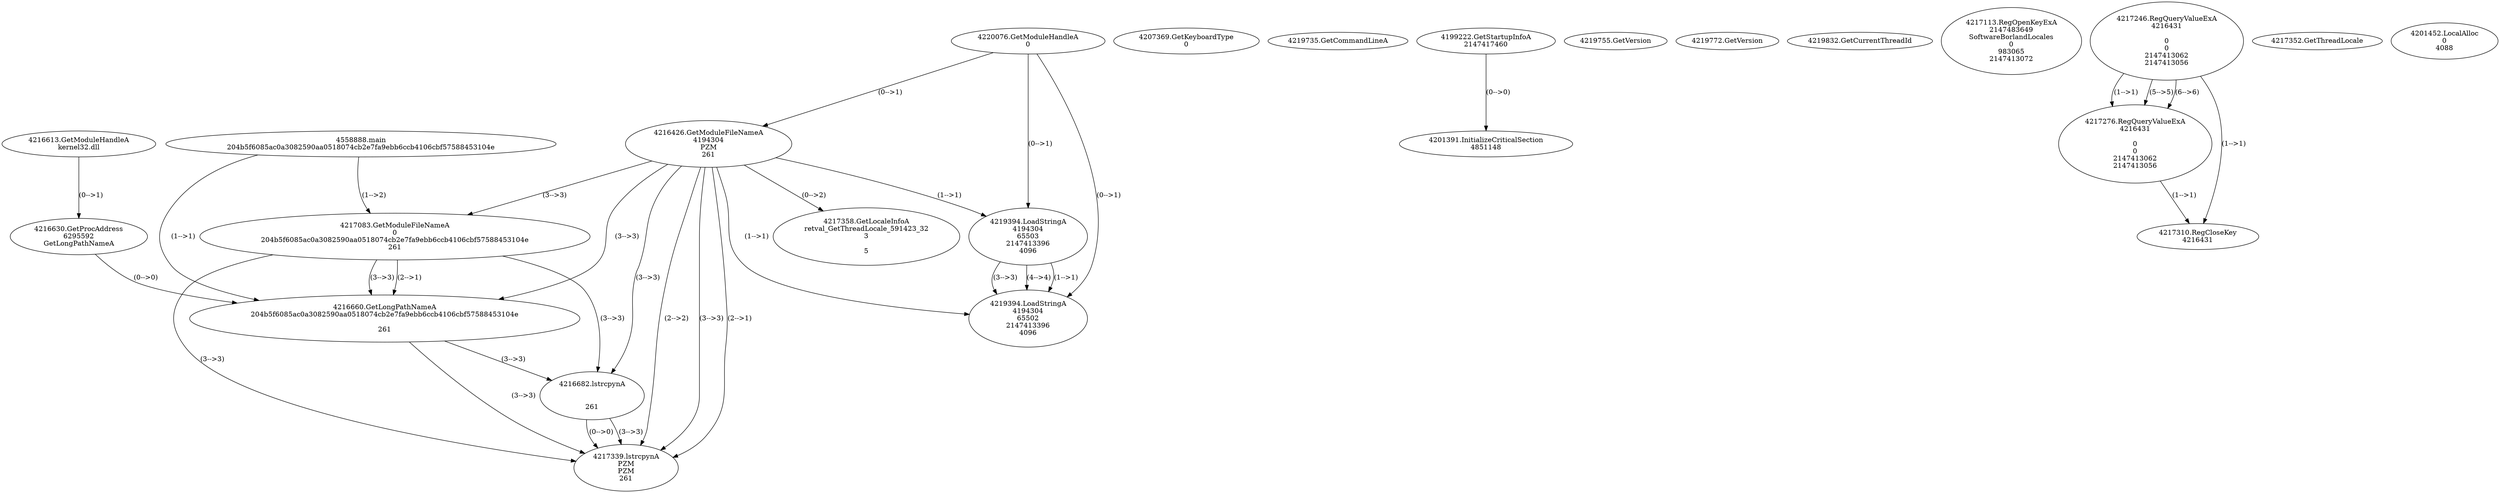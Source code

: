 // Global SCDG with merge call
digraph {
	0 [label="4558888.main
204b5f6085ac0a3082590aa0518074cb2e7fa9ebb6ccb4106cbf57588453104e"]
	1 [label="4220076.GetModuleHandleA
0"]
	2 [label="4207369.GetKeyboardType
0"]
	3 [label="4219735.GetCommandLineA
"]
	4 [label="4199222.GetStartupInfoA
2147417460"]
	5 [label="4219755.GetVersion
"]
	6 [label="4219772.GetVersion
"]
	7 [label="4219832.GetCurrentThreadId
"]
	8 [label="4216426.GetModuleFileNameA
4194304
PZM
261"]
	1 -> 8 [label="(0-->1)"]
	9 [label="4217083.GetModuleFileNameA
0
204b5f6085ac0a3082590aa0518074cb2e7fa9ebb6ccb4106cbf57588453104e
261"]
	0 -> 9 [label="(1-->2)"]
	8 -> 9 [label="(3-->3)"]
	10 [label="4217113.RegOpenKeyExA
2147483649
Software\Borland\Locales
0
983065
2147413072"]
	11 [label="4216613.GetModuleHandleA
kernel32.dll"]
	12 [label="4216630.GetProcAddress
6295592
GetLongPathNameA"]
	11 -> 12 [label="(0-->1)"]
	13 [label="4216660.GetLongPathNameA
204b5f6085ac0a3082590aa0518074cb2e7fa9ebb6ccb4106cbf57588453104e

261"]
	0 -> 13 [label="(1-->1)"]
	9 -> 13 [label="(2-->1)"]
	8 -> 13 [label="(3-->3)"]
	9 -> 13 [label="(3-->3)"]
	12 -> 13 [label="(0-->0)"]
	14 [label="4216682.lstrcpynA


261"]
	8 -> 14 [label="(3-->3)"]
	9 -> 14 [label="(3-->3)"]
	13 -> 14 [label="(3-->3)"]
	15 [label="4217246.RegQueryValueExA
4216431

0
0
2147413062
2147413056"]
	16 [label="4217276.RegQueryValueExA
4216431

0
0
2147413062
2147413056"]
	15 -> 16 [label="(1-->1)"]
	15 -> 16 [label="(5-->5)"]
	15 -> 16 [label="(6-->6)"]
	17 [label="4217310.RegCloseKey
4216431"]
	15 -> 17 [label="(1-->1)"]
	16 -> 17 [label="(1-->1)"]
	18 [label="4217339.lstrcpynA
PZM
PZM
261"]
	8 -> 18 [label="(2-->1)"]
	8 -> 18 [label="(2-->2)"]
	8 -> 18 [label="(3-->3)"]
	9 -> 18 [label="(3-->3)"]
	13 -> 18 [label="(3-->3)"]
	14 -> 18 [label="(3-->3)"]
	14 -> 18 [label="(0-->0)"]
	19 [label="4217352.GetThreadLocale
"]
	20 [label="4217358.GetLocaleInfoA
retval_GetThreadLocale_591423_32
3

5"]
	8 -> 20 [label="(0-->2)"]
	21 [label="4219394.LoadStringA
4194304
65503
2147413396
4096"]
	1 -> 21 [label="(0-->1)"]
	8 -> 21 [label="(1-->1)"]
	22 [label="4219394.LoadStringA
4194304
65502
2147413396
4096"]
	1 -> 22 [label="(0-->1)"]
	8 -> 22 [label="(1-->1)"]
	21 -> 22 [label="(1-->1)"]
	21 -> 22 [label="(3-->3)"]
	21 -> 22 [label="(4-->4)"]
	23 [label="4201391.InitializeCriticalSection
4851148"]
	4 -> 23 [label="(0-->0)"]
	24 [label="4201452.LocalAlloc
0
4088"]
}

